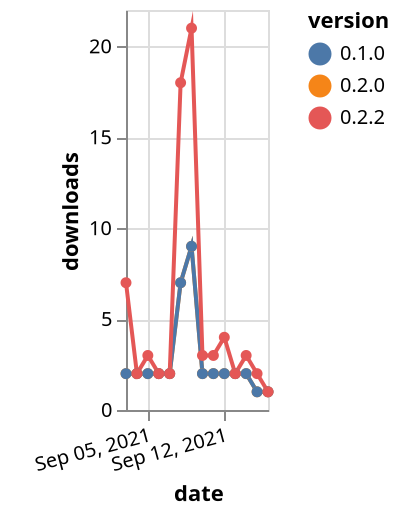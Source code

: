 {"$schema": "https://vega.github.io/schema/vega-lite/v5.json", "description": "A simple bar chart with embedded data.", "data": {"values": [{"date": "2021-09-03", "total": 6879, "delta": 2, "version": "0.2.0"}, {"date": "2021-09-04", "total": 6881, "delta": 2, "version": "0.2.0"}, {"date": "2021-09-05", "total": 6883, "delta": 2, "version": "0.2.0"}, {"date": "2021-09-06", "total": 6885, "delta": 2, "version": "0.2.0"}, {"date": "2021-09-07", "total": 6887, "delta": 2, "version": "0.2.0"}, {"date": "2021-09-08", "total": 6894, "delta": 7, "version": "0.2.0"}, {"date": "2021-09-09", "total": 6903, "delta": 9, "version": "0.2.0"}, {"date": "2021-09-10", "total": 6905, "delta": 2, "version": "0.2.0"}, {"date": "2021-09-11", "total": 6907, "delta": 2, "version": "0.2.0"}, {"date": "2021-09-12", "total": 6909, "delta": 2, "version": "0.2.0"}, {"date": "2021-09-13", "total": 6911, "delta": 2, "version": "0.2.0"}, {"date": "2021-09-14", "total": 6913, "delta": 2, "version": "0.2.0"}, {"date": "2021-09-15", "total": 6914, "delta": 1, "version": "0.2.0"}, {"date": "2021-09-16", "total": 6915, "delta": 1, "version": "0.2.0"}, {"date": "2021-09-03", "total": 4240, "delta": 2, "version": "0.1.0"}, {"date": "2021-09-04", "total": 4242, "delta": 2, "version": "0.1.0"}, {"date": "2021-09-05", "total": 4244, "delta": 2, "version": "0.1.0"}, {"date": "2021-09-06", "total": 4246, "delta": 2, "version": "0.1.0"}, {"date": "2021-09-07", "total": 4248, "delta": 2, "version": "0.1.0"}, {"date": "2021-09-08", "total": 4255, "delta": 7, "version": "0.1.0"}, {"date": "2021-09-09", "total": 4264, "delta": 9, "version": "0.1.0"}, {"date": "2021-09-10", "total": 4266, "delta": 2, "version": "0.1.0"}, {"date": "2021-09-11", "total": 4268, "delta": 2, "version": "0.1.0"}, {"date": "2021-09-12", "total": 4270, "delta": 2, "version": "0.1.0"}, {"date": "2021-09-13", "total": 4272, "delta": 2, "version": "0.1.0"}, {"date": "2021-09-14", "total": 4274, "delta": 2, "version": "0.1.0"}, {"date": "2021-09-15", "total": 4275, "delta": 1, "version": "0.1.0"}, {"date": "2021-09-16", "total": 4276, "delta": 1, "version": "0.1.0"}, {"date": "2021-09-03", "total": 4831, "delta": 7, "version": "0.2.2"}, {"date": "2021-09-04", "total": 4833, "delta": 2, "version": "0.2.2"}, {"date": "2021-09-05", "total": 4836, "delta": 3, "version": "0.2.2"}, {"date": "2021-09-06", "total": 4838, "delta": 2, "version": "0.2.2"}, {"date": "2021-09-07", "total": 4840, "delta": 2, "version": "0.2.2"}, {"date": "2021-09-08", "total": 4858, "delta": 18, "version": "0.2.2"}, {"date": "2021-09-09", "total": 4879, "delta": 21, "version": "0.2.2"}, {"date": "2021-09-10", "total": 4882, "delta": 3, "version": "0.2.2"}, {"date": "2021-09-11", "total": 4885, "delta": 3, "version": "0.2.2"}, {"date": "2021-09-12", "total": 4889, "delta": 4, "version": "0.2.2"}, {"date": "2021-09-13", "total": 4891, "delta": 2, "version": "0.2.2"}, {"date": "2021-09-14", "total": 4894, "delta": 3, "version": "0.2.2"}, {"date": "2021-09-15", "total": 4896, "delta": 2, "version": "0.2.2"}, {"date": "2021-09-16", "total": 4897, "delta": 1, "version": "0.2.2"}]}, "width": "container", "mark": {"type": "line", "point": {"filled": true}}, "encoding": {"x": {"field": "date", "type": "temporal", "timeUnit": "yearmonthdate", "title": "date", "axis": {"labelAngle": -15}}, "y": {"field": "delta", "type": "quantitative", "title": "downloads"}, "color": {"field": "version", "type": "nominal"}, "tooltip": {"field": "delta"}}}